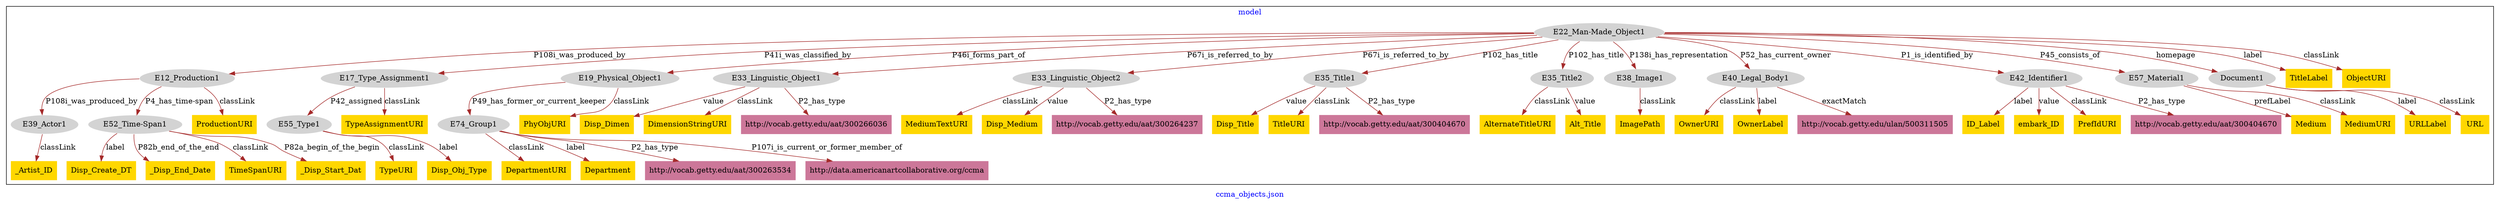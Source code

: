 digraph n0 {
fontcolor="blue"
remincross="true"
label="ccma_objects.json"
subgraph cluster {
label="model"
n2[style="filled",color="white",fillcolor="lightgray",label="E12_Production1"];
n3[style="filled",color="white",fillcolor="lightgray",label="E39_Actor1"];
n4[style="filled",color="white",fillcolor="lightgray",label="E52_Time-Span1"];
n5[style="filled",color="white",fillcolor="lightgray",label="E17_Type_Assignment1"];
n6[style="filled",color="white",fillcolor="lightgray",label="E55_Type1"];
n7[style="filled",color="white",fillcolor="lightgray",label="E19_Physical_Object1"];
n8[style="filled",color="white",fillcolor="lightgray",label="E74_Group1"];
n9[style="filled",color="white",fillcolor="lightgray",label="E22_Man-Made_Object1"];
n10[style="filled",color="white",fillcolor="lightgray",label="E33_Linguistic_Object1"];
n11[style="filled",color="white",fillcolor="lightgray",label="E33_Linguistic_Object2"];
n12[style="filled",color="white",fillcolor="lightgray",label="E35_Title1"];
n13[style="filled",color="white",fillcolor="lightgray",label="E35_Title2"];
n14[style="filled",color="white",fillcolor="lightgray",label="E38_Image1"];
n15[style="filled",color="white",fillcolor="lightgray",label="E40_Legal_Body1"];
n16[style="filled",color="white",fillcolor="lightgray",label="E42_Identifier1"];
n17[style="filled",color="white",fillcolor="lightgray",label="E57_Material1"];
n18[style="filled",color="white",fillcolor="lightgray",label="Document1"];
n19[shape="plaintext",style="filled",fillcolor="gold",label="URLLabel"];
n20[shape="plaintext",style="filled",fillcolor="gold",label="Disp_Dimen"];
n21[shape="plaintext",style="filled",fillcolor="gold",label="TypeAssignmentURI"];
n22[shape="plaintext",style="filled",fillcolor="gold",label="Disp_Create_DT"];
n23[shape="plaintext",style="filled",fillcolor="gold",label="AlternateTitleURI"];
n24[shape="plaintext",style="filled",fillcolor="gold",label="MediumTextURI"];
n25[shape="plaintext",style="filled",fillcolor="gold",label="Medium"];
n26[shape="plaintext",style="filled",fillcolor="gold",label="ID_Label"];
n27[shape="plaintext",style="filled",fillcolor="gold",label="TypeURI"];
n28[shape="plaintext",style="filled",fillcolor="gold",label="OwnerURI"];
n29[shape="plaintext",style="filled",fillcolor="gold",label="PhyObjURI"];
n30[shape="plaintext",style="filled",fillcolor="gold",label="DimensionStringURI"];
n31[shape="plaintext",style="filled",fillcolor="gold",label="_Artist_ID"];
n32[shape="plaintext",style="filled",fillcolor="gold",label="_Disp_End_Date"];
n33[shape="plaintext",style="filled",fillcolor="gold",label="Disp_Obj_Type"];
n34[shape="plaintext",style="filled",fillcolor="gold",label="TitleLabel"];
n35[shape="plaintext",style="filled",fillcolor="gold",label="Disp_Medium"];
n36[shape="plaintext",style="filled",fillcolor="gold",label="Alt_Title"];
n37[shape="plaintext",style="filled",fillcolor="gold",label="DepartmentURI"];
n38[shape="plaintext",style="filled",fillcolor="gold",label="OwnerLabel"];
n39[shape="plaintext",style="filled",fillcolor="gold",label="ImagePath"];
n40[shape="plaintext",style="filled",fillcolor="gold",label="ObjectURI"];
n41[shape="plaintext",style="filled",fillcolor="gold",label="MediumURI"];
n42[shape="plaintext",style="filled",fillcolor="gold",label="Department"];
n43[shape="plaintext",style="filled",fillcolor="gold",label="embark_ID"];
n44[shape="plaintext",style="filled",fillcolor="gold",label="PrefIdURI"];
n45[shape="plaintext",style="filled",fillcolor="gold",label="TimeSpanURI"];
n46[shape="plaintext",style="filled",fillcolor="gold",label="_Disp_Start_Dat"];
n47[shape="plaintext",style="filled",fillcolor="gold",label="Disp_Title"];
n48[shape="plaintext",style="filled",fillcolor="gold",label="ProductionURI"];
n49[shape="plaintext",style="filled",fillcolor="gold",label="URL"];
n50[shape="plaintext",style="filled",fillcolor="gold",label="TitleURI"];
n51[shape="plaintext",style="filled",fillcolor="#CC7799",label="http://vocab.getty.edu/ulan/500311505"];
n52[shape="plaintext",style="filled",fillcolor="#CC7799",label="http://vocab.getty.edu/aat/300263534"];
n53[shape="plaintext",style="filled",fillcolor="#CC7799",label="http://vocab.getty.edu/aat/300264237"];
n54[shape="plaintext",style="filled",fillcolor="#CC7799",label="http://vocab.getty.edu/aat/300404670"];
n55[shape="plaintext",style="filled",fillcolor="#CC7799",label="http://vocab.getty.edu/aat/300404670"];
n56[shape="plaintext",style="filled",fillcolor="#CC7799",label="http://data.americanartcollaborative.org/ccma"];
n57[shape="plaintext",style="filled",fillcolor="#CC7799",label="http://vocab.getty.edu/aat/300266036"];
}
n2 -> n3[color="brown",fontcolor="black",label="P108i_was_produced_by"]
n2 -> n4[color="brown",fontcolor="black",label="P4_has_time-span"]
n5 -> n6[color="brown",fontcolor="black",label="P42_assigned"]
n7 -> n8[color="brown",fontcolor="black",label="P49_has_former_or_current_keeper"]
n9 -> n2[color="brown",fontcolor="black",label="P108i_was_produced_by"]
n9 -> n5[color="brown",fontcolor="black",label="P41i_was_classified_by"]
n9 -> n7[color="brown",fontcolor="black",label="P46i_forms_part_of"]
n9 -> n10[color="brown",fontcolor="black",label="P67i_is_referred_to_by"]
n9 -> n11[color="brown",fontcolor="black",label="P67i_is_referred_to_by"]
n9 -> n12[color="brown",fontcolor="black",label="P102_has_title"]
n9 -> n13[color="brown",fontcolor="black",label="P102_has_title"]
n9 -> n14[color="brown",fontcolor="black",label="P138i_has_representation"]
n9 -> n15[color="brown",fontcolor="black",label="P52_has_current_owner"]
n9 -> n16[color="brown",fontcolor="black",label="P1_is_identified_by"]
n9 -> n17[color="brown",fontcolor="black",label="P45_consists_of"]
n9 -> n18[color="brown",fontcolor="black",label="homepage"]
n18 -> n19[color="brown",fontcolor="black",label="label"]
n10 -> n20[color="brown",fontcolor="black",label="value"]
n5 -> n21[color="brown",fontcolor="black",label="classLink"]
n4 -> n22[color="brown",fontcolor="black",label="label"]
n13 -> n23[color="brown",fontcolor="black",label="classLink"]
n11 -> n24[color="brown",fontcolor="black",label="classLink"]
n17 -> n25[color="brown",fontcolor="black",label="prefLabel"]
n16 -> n26[color="brown",fontcolor="black",label="label"]
n6 -> n27[color="brown",fontcolor="black",label="classLink"]
n15 -> n28[color="brown",fontcolor="black",label="classLink"]
n7 -> n29[color="brown",fontcolor="black",label="classLink"]
n10 -> n30[color="brown",fontcolor="black",label="classLink"]
n3 -> n31[color="brown",fontcolor="black",label="classLink"]
n4 -> n32[color="brown",fontcolor="black",label="P82b_end_of_the_end"]
n6 -> n33[color="brown",fontcolor="black",label="label"]
n9 -> n34[color="brown",fontcolor="black",label="label"]
n11 -> n35[color="brown",fontcolor="black",label="value"]
n13 -> n36[color="brown",fontcolor="black",label="value"]
n8 -> n37[color="brown",fontcolor="black",label="classLink"]
n15 -> n38[color="brown",fontcolor="black",label="label"]
n14 -> n39[color="brown",fontcolor="black",label="classLink"]
n9 -> n40[color="brown",fontcolor="black",label="classLink"]
n17 -> n41[color="brown",fontcolor="black",label="classLink"]
n8 -> n42[color="brown",fontcolor="black",label="label"]
n16 -> n43[color="brown",fontcolor="black",label="value"]
n16 -> n44[color="brown",fontcolor="black",label="classLink"]
n4 -> n45[color="brown",fontcolor="black",label="classLink"]
n4 -> n46[color="brown",fontcolor="black",label="P82a_begin_of_the_begin"]
n12 -> n47[color="brown",fontcolor="black",label="value"]
n2 -> n48[color="brown",fontcolor="black",label="classLink"]
n18 -> n49[color="brown",fontcolor="black",label="classLink"]
n12 -> n50[color="brown",fontcolor="black",label="classLink"]
n15 -> n51[color="brown",fontcolor="black",label="exactMatch"]
n8 -> n52[color="brown",fontcolor="black",label="P2_has_type"]
n11 -> n53[color="brown",fontcolor="black",label="P2_has_type"]
n16 -> n54[color="brown",fontcolor="black",label="P2_has_type"]
n12 -> n55[color="brown",fontcolor="black",label="P2_has_type"]
n8 -> n56[color="brown",fontcolor="black",label="P107i_is_current_or_former_member_of"]
n10 -> n57[color="brown",fontcolor="black",label="P2_has_type"]
}

